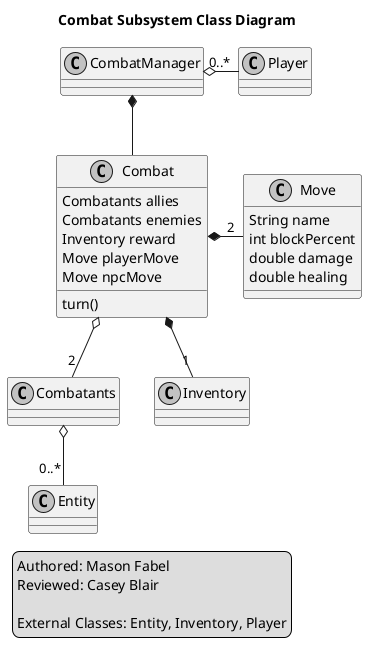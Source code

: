 @startuml
skinparam monochrome true
skinparam shadowing false

title Combat Subsystem Class Diagram
legend left
	Authored: Mason Fabel
	Reviewed: Casey Blair 

	External Classes: Entity, Inventory, Player
endlegend

class CombatManager {
}
CombatManager *-down- Combat
CombatManager o-right- "0..*" Player

class Combat {
	Combatants allies
	Combatants enemies
	Inventory reward
	Move playerMove
	Move npcMove
	turn()
}
Combat *-right- "2" Move
Combat o-down- "2" Combatants
Combat *-down- "1" Inventory

class Combatants {
}
Combatants o-down- "0..*" Entity

class Move {
	String name
	int blockPercent
	double damage
	double healing
	
}

@enduml
